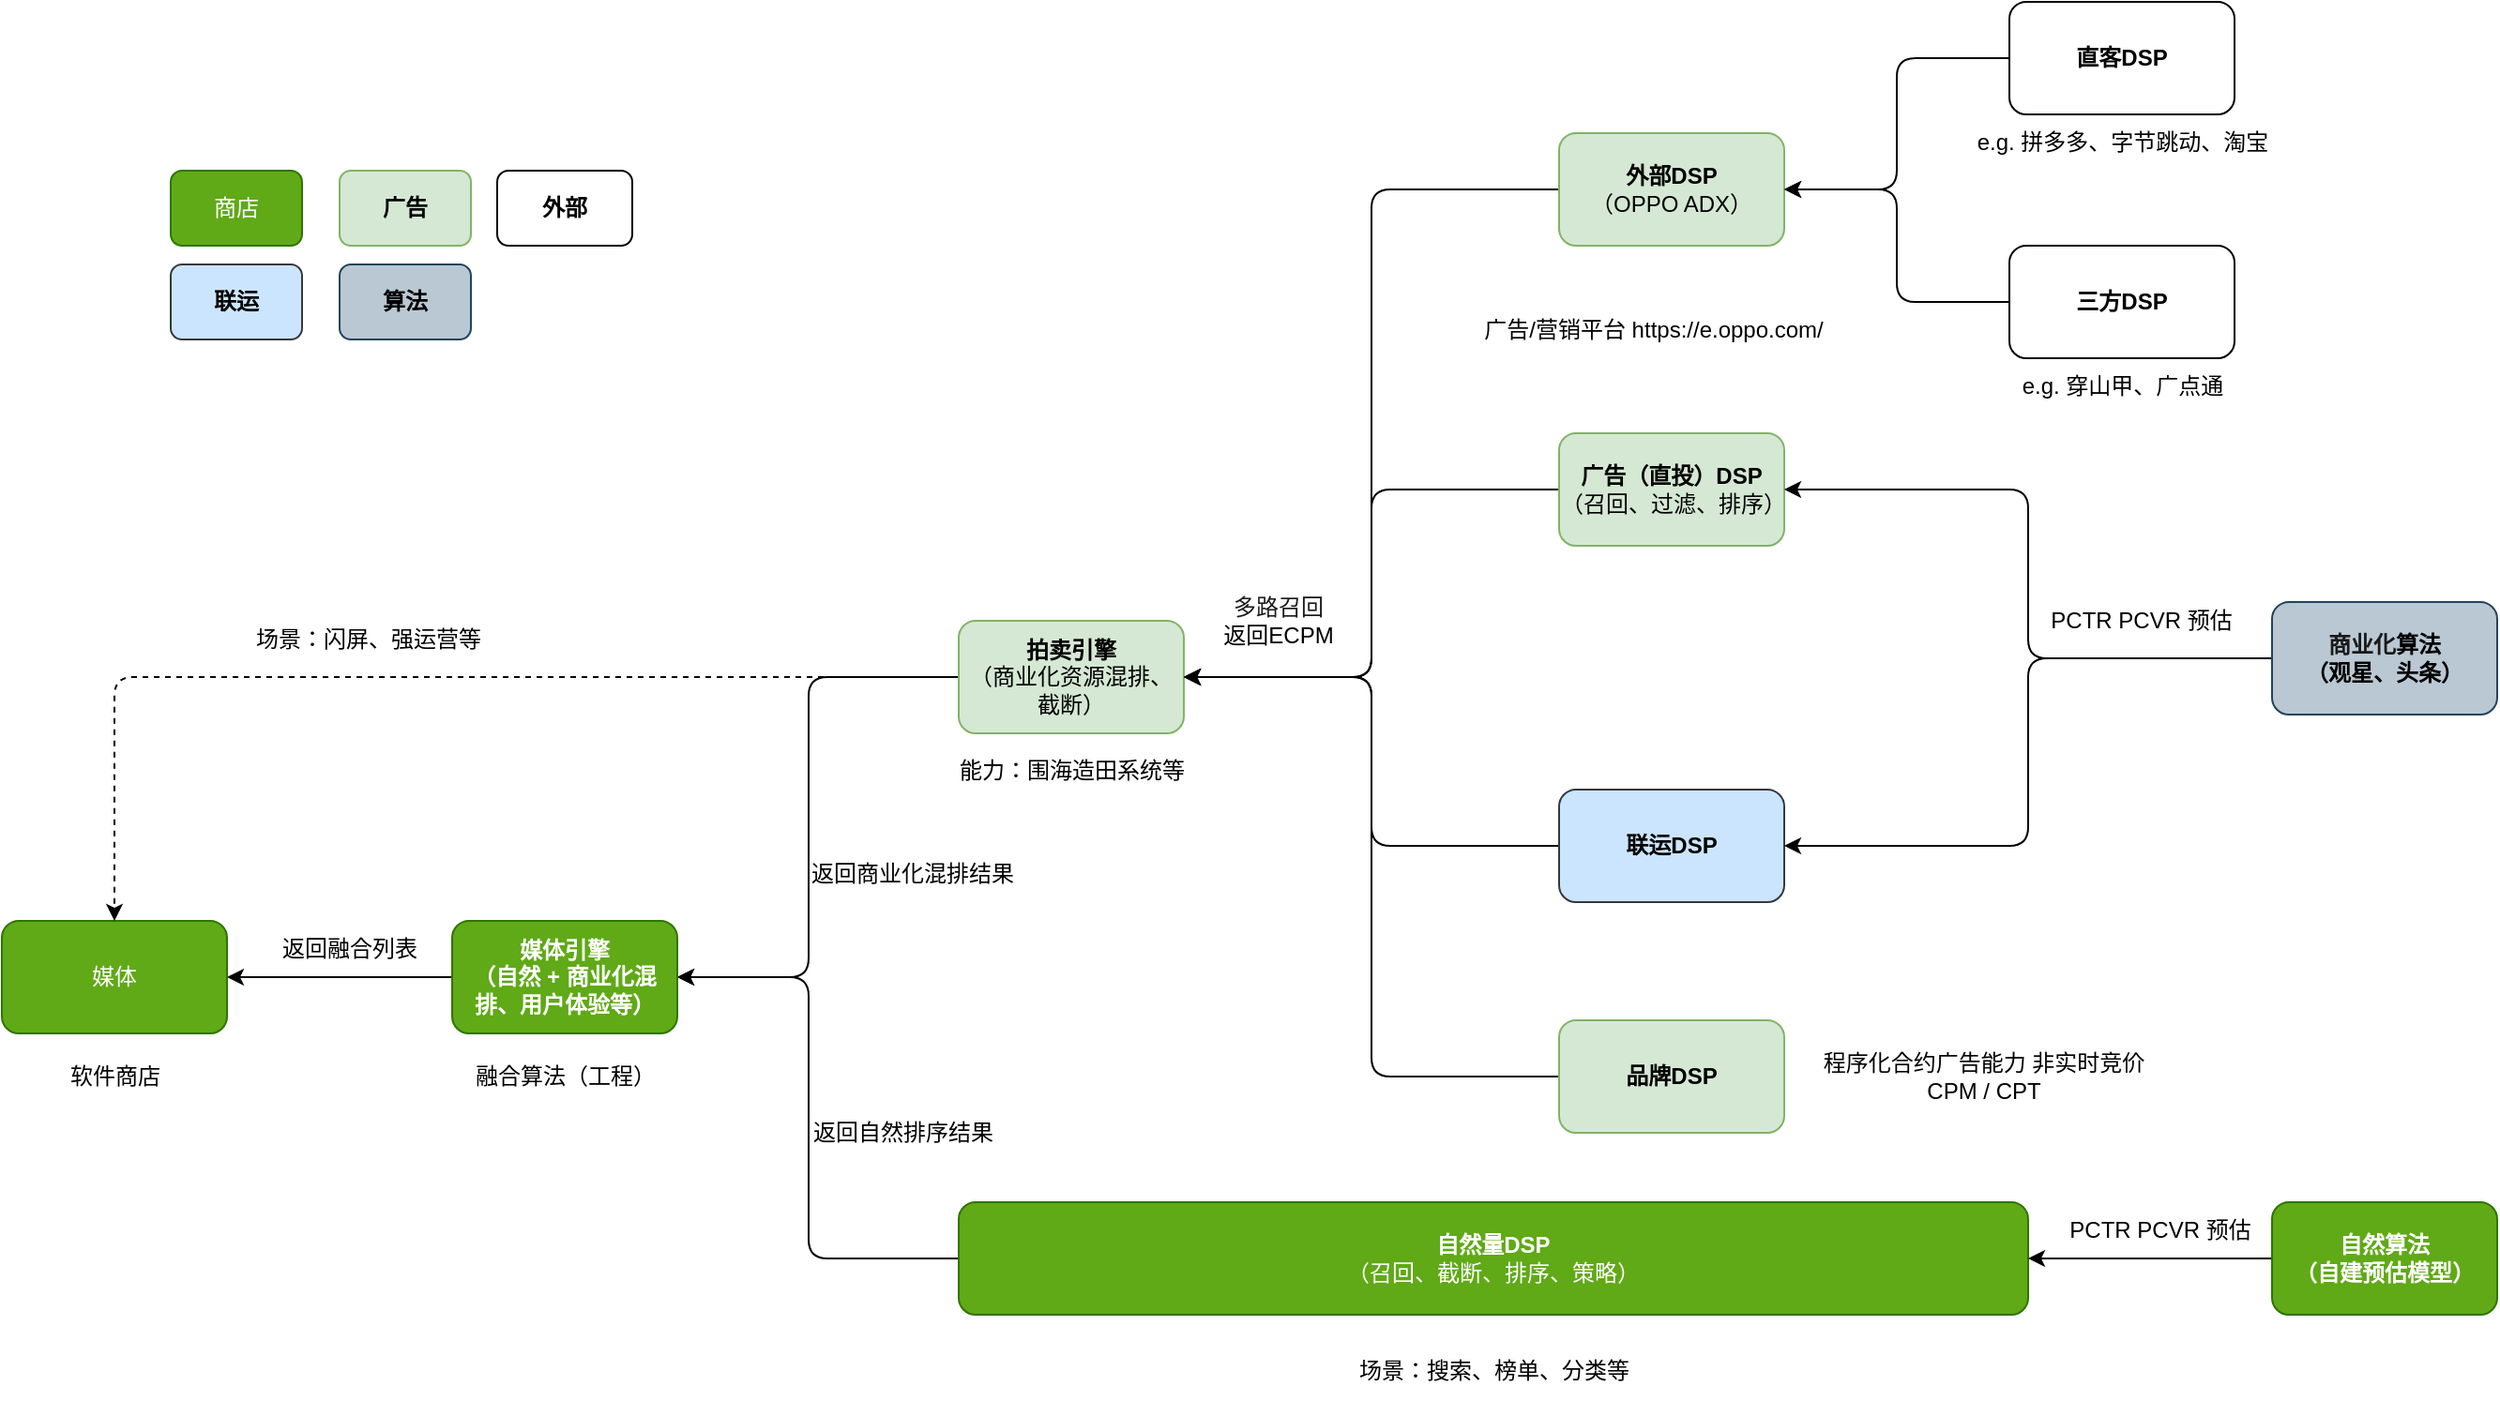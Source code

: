<mxfile version="23.1.1" type="github">
  <diagram name="第 1 页" id="AMbzhqfFkD4l3YyqTUbq">
    <mxGraphModel dx="1500" dy="1943" grid="1" gridSize="10" guides="1" tooltips="1" connect="1" arrows="0" fold="1" page="1" pageScale="1" pageWidth="827" pageHeight="1169" background="none" math="0" shadow="0">
      <root>
        <mxCell id="0" />
        <mxCell id="1" parent="0" />
        <mxCell id="0BEzw5he5oUD5oCdYzI9-3" style="edgeStyle=orthogonalEdgeStyle;rounded=1;orthogonalLoop=1;jettySize=auto;html=1;entryX=0;entryY=0.5;entryDx=0;entryDy=0;startArrow=classic;startFill=1;endArrow=none;endFill=0;" parent="1" source="0BEzw5he5oUD5oCdYzI9-1" target="0BEzw5he5oUD5oCdYzI9-2" edge="1">
          <mxGeometry relative="1" as="geometry" />
        </mxCell>
        <mxCell id="0BEzw5he5oUD5oCdYzI9-1" value="媒体" style="rounded=1;whiteSpace=wrap;html=1;fillColor=#60a917;strokeColor=#2D7600;fontColor=#ffffff;" parent="1" vertex="1">
          <mxGeometry x="90" y="220" width="120" height="60" as="geometry" />
        </mxCell>
        <mxCell id="0BEzw5he5oUD5oCdYzI9-7" value="" style="edgeStyle=orthogonalEdgeStyle;rounded=1;orthogonalLoop=1;jettySize=auto;html=1;endArrow=none;endFill=0;startArrow=classic;startFill=1;" parent="1" source="0BEzw5he5oUD5oCdYzI9-2" target="0BEzw5he5oUD5oCdYzI9-6" edge="1">
          <mxGeometry relative="1" as="geometry">
            <Array as="points">
              <mxPoint x="520" y="250" />
              <mxPoint x="520" y="90" />
            </Array>
          </mxGeometry>
        </mxCell>
        <mxCell id="0BEzw5he5oUD5oCdYzI9-10" value="" style="edgeStyle=orthogonalEdgeStyle;rounded=1;orthogonalLoop=1;jettySize=auto;html=1;startArrow=classic;startFill=1;endArrow=none;endFill=0;" parent="1" source="0BEzw5he5oUD5oCdYzI9-2" target="0BEzw5he5oUD5oCdYzI9-9" edge="1">
          <mxGeometry relative="1" as="geometry">
            <Array as="points">
              <mxPoint x="520" y="250" />
              <mxPoint x="520" y="400" />
            </Array>
          </mxGeometry>
        </mxCell>
        <mxCell id="0BEzw5he5oUD5oCdYzI9-2" value="媒体引擎&lt;br&gt;（自然 + 商业化混排、用户体验等）" style="rounded=1;whiteSpace=wrap;html=1;fontStyle=1;fillColor=#60a917;strokeColor=#2D7600;fontColor=#ffffff;" parent="1" vertex="1">
          <mxGeometry x="330" y="220" width="120" height="60" as="geometry" />
        </mxCell>
        <mxCell id="0BEzw5he5oUD5oCdYzI9-36" style="edgeStyle=orthogonalEdgeStyle;rounded=1;orthogonalLoop=1;jettySize=auto;html=1;entryX=0.5;entryY=0;entryDx=0;entryDy=0;dashed=1;" parent="1" source="0BEzw5he5oUD5oCdYzI9-6" target="0BEzw5he5oUD5oCdYzI9-1" edge="1">
          <mxGeometry relative="1" as="geometry" />
        </mxCell>
        <mxCell id="0BEzw5he5oUD5oCdYzI9-6" value="&lt;b&gt;拍卖引擎&lt;/b&gt;&lt;br&gt;（商业化资源混排、截断）" style="whiteSpace=wrap;html=1;rounded=1;fillColor=#d5e8d4;strokeColor=#82b366;" parent="1" vertex="1">
          <mxGeometry x="600" y="60" width="120" height="60" as="geometry" />
        </mxCell>
        <mxCell id="0BEzw5he5oUD5oCdYzI9-9" value="自然量DSP&lt;br&gt;&lt;span style=&quot;font-weight: normal;&quot;&gt;（召回、截断、排序、策略）&lt;/span&gt;" style="rounded=1;whiteSpace=wrap;html=1;fillColor=#60a917;strokeColor=#2D7600;fontColor=#ffffff;fontStyle=1" parent="1" vertex="1">
          <mxGeometry x="600" y="370" width="570" height="60" as="geometry" />
        </mxCell>
        <mxCell id="0BEzw5he5oUD5oCdYzI9-24" style="edgeStyle=orthogonalEdgeStyle;rounded=1;orthogonalLoop=1;jettySize=auto;html=1;entryX=1;entryY=0.5;entryDx=0;entryDy=0;curved=0;" parent="1" source="0BEzw5he5oUD5oCdYzI9-12" target="0BEzw5he5oUD5oCdYzI9-6" edge="1">
          <mxGeometry relative="1" as="geometry" />
        </mxCell>
        <mxCell id="0BEzw5he5oUD5oCdYzI9-12" value="外部DSP&lt;br&gt;&lt;span style=&quot;font-weight: normal;&quot;&gt;（OPPO ADX）&lt;/span&gt;" style="whiteSpace=wrap;html=1;rounded=1;fillColor=#d5e8d4;strokeColor=#82b366;fontStyle=1" parent="1" vertex="1">
          <mxGeometry x="920" y="-200" width="120" height="60" as="geometry" />
        </mxCell>
        <mxCell id="0BEzw5he5oUD5oCdYzI9-27" style="edgeStyle=orthogonalEdgeStyle;rounded=1;orthogonalLoop=1;jettySize=auto;html=1;entryX=1;entryY=0.5;entryDx=0;entryDy=0;" parent="1" source="0BEzw5he5oUD5oCdYzI9-15" target="0BEzw5he5oUD5oCdYzI9-6" edge="1">
          <mxGeometry relative="1" as="geometry" />
        </mxCell>
        <mxCell id="0BEzw5he5oUD5oCdYzI9-15" value="品牌DSP" style="whiteSpace=wrap;html=1;rounded=1;fillColor=#d5e8d4;strokeColor=#82b366;fontStyle=1" parent="1" vertex="1">
          <mxGeometry x="920" y="273" width="120" height="60" as="geometry" />
        </mxCell>
        <mxCell id="0BEzw5he5oUD5oCdYzI9-25" style="edgeStyle=orthogonalEdgeStyle;rounded=1;orthogonalLoop=1;jettySize=auto;html=1;entryX=1;entryY=0.5;entryDx=0;entryDy=0;curved=0;" parent="1" source="0BEzw5he5oUD5oCdYzI9-19" target="0BEzw5he5oUD5oCdYzI9-6" edge="1">
          <mxGeometry relative="1" as="geometry" />
        </mxCell>
        <mxCell id="0BEzw5he5oUD5oCdYzI9-19" value="联运DSP" style="whiteSpace=wrap;html=1;rounded=1;fillColor=#cce5ff;strokeColor=#36393d;fontStyle=1" parent="1" vertex="1">
          <mxGeometry x="920" y="150" width="120" height="60" as="geometry" />
        </mxCell>
        <mxCell id="0BEzw5he5oUD5oCdYzI9-26" style="edgeStyle=orthogonalEdgeStyle;rounded=1;orthogonalLoop=1;jettySize=auto;html=1;entryX=1;entryY=0.5;entryDx=0;entryDy=0;curved=0;" parent="1" source="0BEzw5he5oUD5oCdYzI9-17" target="0BEzw5he5oUD5oCdYzI9-6" edge="1">
          <mxGeometry relative="1" as="geometry" />
        </mxCell>
        <mxCell id="0BEzw5he5oUD5oCdYzI9-17" value="广告（直投）DSP&lt;br&gt;&lt;span style=&quot;font-weight: normal;&quot;&gt;（召回、过滤、排序）&lt;/span&gt;" style="whiteSpace=wrap;html=1;rounded=1;fillColor=#d5e8d4;strokeColor=#82b366;fontStyle=1" parent="1" vertex="1">
          <mxGeometry x="920" y="-40" width="120" height="60" as="geometry" />
        </mxCell>
        <mxCell id="0BEzw5he5oUD5oCdYzI9-30" style="edgeStyle=orthogonalEdgeStyle;rounded=1;orthogonalLoop=1;jettySize=auto;html=1;entryX=1;entryY=0.5;entryDx=0;entryDy=0;" parent="1" source="0BEzw5he5oUD5oCdYzI9-28" target="0BEzw5he5oUD5oCdYzI9-17" edge="1">
          <mxGeometry relative="1" as="geometry" />
        </mxCell>
        <mxCell id="0BEzw5he5oUD5oCdYzI9-31" style="edgeStyle=orthogonalEdgeStyle;rounded=1;orthogonalLoop=1;jettySize=auto;html=1;entryX=1;entryY=0.5;entryDx=0;entryDy=0;" parent="1" source="0BEzw5he5oUD5oCdYzI9-28" target="0BEzw5he5oUD5oCdYzI9-19" edge="1">
          <mxGeometry relative="1" as="geometry" />
        </mxCell>
        <mxCell id="0BEzw5he5oUD5oCdYzI9-28" value="&lt;font color=&quot;#1a1a1a&quot;&gt;商业化&lt;/font&gt;算法&lt;br&gt;（观星、头条）" style="whiteSpace=wrap;html=1;rounded=1;fillColor=#bac8d3;strokeColor=#23445d;fontStyle=1" parent="1" vertex="1">
          <mxGeometry x="1300" y="50" width="120" height="60" as="geometry" />
        </mxCell>
        <mxCell id="0BEzw5he5oUD5oCdYzI9-32" style="edgeStyle=orthogonalEdgeStyle;rounded=1;orthogonalLoop=1;jettySize=auto;html=1;entryX=1;entryY=0.5;entryDx=0;entryDy=0;" parent="1" source="0BEzw5he5oUD5oCdYzI9-29" target="0BEzw5he5oUD5oCdYzI9-9" edge="1">
          <mxGeometry relative="1" as="geometry" />
        </mxCell>
        <mxCell id="0BEzw5he5oUD5oCdYzI9-29" value="自然算法&lt;br&gt;（自建预估模型）" style="whiteSpace=wrap;html=1;rounded=1;fillColor=#60a917;strokeColor=#2D7600;fontColor=#ffffff;fontStyle=1" parent="1" vertex="1">
          <mxGeometry x="1300" y="370" width="120" height="60" as="geometry" />
        </mxCell>
        <mxCell id="0BEzw5he5oUD5oCdYzI9-33" value="软件商店" style="text;html=1;align=center;verticalAlign=middle;resizable=0;points=[];autosize=1;strokeColor=none;fillColor=none;" parent="1" vertex="1">
          <mxGeometry x="115" y="288" width="70" height="30" as="geometry" />
        </mxCell>
        <mxCell id="0BEzw5he5oUD5oCdYzI9-34" value="融合算法（工程）" style="text;html=1;align=center;verticalAlign=middle;resizable=0;points=[];autosize=1;strokeColor=none;fillColor=none;" parent="1" vertex="1">
          <mxGeometry x="330" y="288" width="120" height="30" as="geometry" />
        </mxCell>
        <mxCell id="0BEzw5he5oUD5oCdYzI9-35" value="返回融合列表" style="text;html=1;align=center;verticalAlign=middle;resizable=0;points=[];autosize=1;strokeColor=none;fillColor=none;" parent="1" vertex="1">
          <mxGeometry x="225" y="220" width="100" height="30" as="geometry" />
        </mxCell>
        <mxCell id="0BEzw5he5oUD5oCdYzI9-37" value="场景：闪屏、强运营等" style="text;html=1;align=center;verticalAlign=middle;resizable=0;points=[];autosize=1;strokeColor=none;fillColor=none;" parent="1" vertex="1">
          <mxGeometry x="215" y="55" width="140" height="30" as="geometry" />
        </mxCell>
        <mxCell id="0BEzw5he5oUD5oCdYzI9-38" value="能力：围海造田系统等" style="text;html=1;align=center;verticalAlign=middle;resizable=0;points=[];autosize=1;strokeColor=none;fillColor=none;" parent="1" vertex="1">
          <mxGeometry x="590" y="125" width="140" height="30" as="geometry" />
        </mxCell>
        <mxCell id="0BEzw5he5oUD5oCdYzI9-39" value="&lt;font color=&quot;#1a1a1a&quot;&gt;多路召回&lt;/font&gt;&lt;br&gt;返回ECPM" style="text;html=1;align=center;verticalAlign=middle;resizable=0;points=[];autosize=1;strokeColor=none;fillColor=none;" parent="1" vertex="1">
          <mxGeometry x="730" y="40" width="80" height="40" as="geometry" />
        </mxCell>
        <mxCell id="0BEzw5he5oUD5oCdYzI9-41" value="PCTR PCVR 预估" style="text;html=1;align=center;verticalAlign=middle;resizable=0;points=[];autosize=1;strokeColor=none;fillColor=none;" parent="1" vertex="1">
          <mxGeometry x="1170" y="45" width="120" height="30" as="geometry" />
        </mxCell>
        <mxCell id="0BEzw5he5oUD5oCdYzI9-43" value="场景：搜索、榜单、分类等" style="text;html=1;align=center;verticalAlign=middle;resizable=0;points=[];autosize=1;strokeColor=none;fillColor=none;" parent="1" vertex="1">
          <mxGeometry x="800" y="445" width="170" height="30" as="geometry" />
        </mxCell>
        <mxCell id="0BEzw5he5oUD5oCdYzI9-44" value="广告/营销平台 https://e.oppo.com/" style="text;html=1;align=center;verticalAlign=middle;resizable=0;points=[];autosize=1;strokeColor=none;fillColor=none;" parent="1" vertex="1">
          <mxGeometry x="870" y="-110" width="200" height="30" as="geometry" />
        </mxCell>
        <mxCell id="0BEzw5he5oUD5oCdYzI9-45" value="程序化合约广告能力 非实时竞价&lt;br&gt;CPM / CPT" style="text;html=1;align=center;verticalAlign=middle;resizable=0;points=[];autosize=1;strokeColor=none;fillColor=none;" parent="1" vertex="1">
          <mxGeometry x="1051" y="283" width="190" height="40" as="geometry" />
        </mxCell>
        <mxCell id="0BEzw5he5oUD5oCdYzI9-56" style="edgeStyle=orthogonalEdgeStyle;rounded=1;orthogonalLoop=1;jettySize=auto;html=1;entryX=1;entryY=0.5;entryDx=0;entryDy=0;" parent="1" source="0BEzw5he5oUD5oCdYzI9-52" target="0BEzw5he5oUD5oCdYzI9-12" edge="1">
          <mxGeometry relative="1" as="geometry" />
        </mxCell>
        <mxCell id="0BEzw5he5oUD5oCdYzI9-52" value="直客DSP" style="whiteSpace=wrap;html=1;rounded=1;fontStyle=1" parent="1" vertex="1">
          <mxGeometry x="1160" y="-270" width="120" height="60" as="geometry" />
        </mxCell>
        <mxCell id="0BEzw5he5oUD5oCdYzI9-57" style="edgeStyle=orthogonalEdgeStyle;rounded=1;orthogonalLoop=1;jettySize=auto;html=1;entryX=1;entryY=0.5;entryDx=0;entryDy=0;" parent="1" source="0BEzw5he5oUD5oCdYzI9-53" target="0BEzw5he5oUD5oCdYzI9-12" edge="1">
          <mxGeometry relative="1" as="geometry" />
        </mxCell>
        <mxCell id="0BEzw5he5oUD5oCdYzI9-53" value="三方DSP" style="whiteSpace=wrap;html=1;rounded=1;fontStyle=1" parent="1" vertex="1">
          <mxGeometry x="1160" y="-140" width="120" height="60" as="geometry" />
        </mxCell>
        <mxCell id="0BEzw5he5oUD5oCdYzI9-58" value="e.g. 拼多多、字节跳动、淘宝" style="text;html=1;align=center;verticalAlign=middle;resizable=0;points=[];autosize=1;strokeColor=none;fillColor=none;" parent="1" vertex="1">
          <mxGeometry x="1130" y="-210" width="180" height="30" as="geometry" />
        </mxCell>
        <mxCell id="0BEzw5he5oUD5oCdYzI9-59" value="e.g. 穿山甲、广点通" style="text;html=1;align=center;verticalAlign=middle;resizable=0;points=[];autosize=1;strokeColor=none;fillColor=none;" parent="1" vertex="1">
          <mxGeometry x="1155" y="-80" width="130" height="30" as="geometry" />
        </mxCell>
        <mxCell id="0BEzw5he5oUD5oCdYzI9-63" value="PCTR PCVR 预估" style="text;html=1;align=center;verticalAlign=middle;resizable=0;points=[];autosize=1;strokeColor=none;fillColor=none;" parent="1" vertex="1">
          <mxGeometry x="1180" y="370" width="120" height="30" as="geometry" />
        </mxCell>
        <mxCell id="0BEzw5he5oUD5oCdYzI9-64" value="返回自然排序结果" style="text;html=1;align=center;verticalAlign=middle;resizable=0;points=[];autosize=1;strokeColor=none;fillColor=none;" parent="1" vertex="1">
          <mxGeometry x="510" y="318" width="120" height="30" as="geometry" />
        </mxCell>
        <mxCell id="0BEzw5he5oUD5oCdYzI9-66" value="返回商业化混排结果" style="text;html=1;align=center;verticalAlign=middle;resizable=0;points=[];autosize=1;strokeColor=none;fillColor=none;" parent="1" vertex="1">
          <mxGeometry x="510" y="180" width="130" height="30" as="geometry" />
        </mxCell>
        <mxCell id="0BEzw5he5oUD5oCdYzI9-72" value="&lt;b&gt;广告&lt;/b&gt;" style="whiteSpace=wrap;html=1;rounded=1;fillColor=#d5e8d4;strokeColor=#82b366;" parent="1" vertex="1">
          <mxGeometry x="270" y="-180" width="70" height="40" as="geometry" />
        </mxCell>
        <mxCell id="0BEzw5he5oUD5oCdYzI9-73" value="商店" style="rounded=1;whiteSpace=wrap;html=1;fillColor=#60a917;strokeColor=#2D7600;fontColor=#ffffff;" parent="1" vertex="1">
          <mxGeometry x="180" y="-180" width="70" height="40" as="geometry" />
        </mxCell>
        <mxCell id="0BEzw5he5oUD5oCdYzI9-74" value="联运" style="whiteSpace=wrap;html=1;rounded=1;fillColor=#cce5ff;strokeColor=#36393d;fontStyle=1" parent="1" vertex="1">
          <mxGeometry x="180" y="-130" width="70" height="40" as="geometry" />
        </mxCell>
        <mxCell id="0BEzw5he5oUD5oCdYzI9-75" value="&lt;font&gt;算法&lt;/font&gt;" style="whiteSpace=wrap;html=1;rounded=1;fillColor=#bac8d3;strokeColor=#23445d;fontStyle=1;fontColor=default;" parent="1" vertex="1">
          <mxGeometry x="270" y="-130" width="70" height="40" as="geometry" />
        </mxCell>
        <mxCell id="0BEzw5he5oUD5oCdYzI9-76" value="外部" style="whiteSpace=wrap;html=1;rounded=1;fontStyle=1" parent="1" vertex="1">
          <mxGeometry x="354" y="-180" width="72" height="40" as="geometry" />
        </mxCell>
      </root>
    </mxGraphModel>
  </diagram>
</mxfile>
